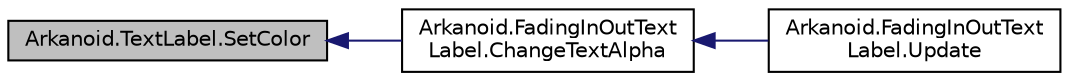digraph "Arkanoid.TextLabel.SetColor"
{
 // INTERACTIVE_SVG=YES
  edge [fontname="Helvetica",fontsize="10",labelfontname="Helvetica",labelfontsize="10"];
  node [fontname="Helvetica",fontsize="10",shape=record];
  rankdir="LR";
  Node17 [label="Arkanoid.TextLabel.SetColor",height=0.2,width=0.4,color="black", fillcolor="grey75", style="filled", fontcolor="black"];
  Node17 -> Node18 [dir="back",color="midnightblue",fontsize="10",style="solid",fontname="Helvetica"];
  Node18 [label="Arkanoid.FadingInOutText\lLabel.ChangeTextAlpha",height=0.2,width=0.4,color="black", fillcolor="white", style="filled",URL="$class_arkanoid_1_1_fading_in_out_text_label.html#a6828381feecc65683284cf82e001c5ec"];
  Node18 -> Node19 [dir="back",color="midnightblue",fontsize="10",style="solid",fontname="Helvetica"];
  Node19 [label="Arkanoid.FadingInOutText\lLabel.Update",height=0.2,width=0.4,color="black", fillcolor="white", style="filled",URL="$class_arkanoid_1_1_fading_in_out_text_label.html#a4585f9ee0097a2a8cfe9d74409265851",tooltip="Function invoked every frame "];
}

